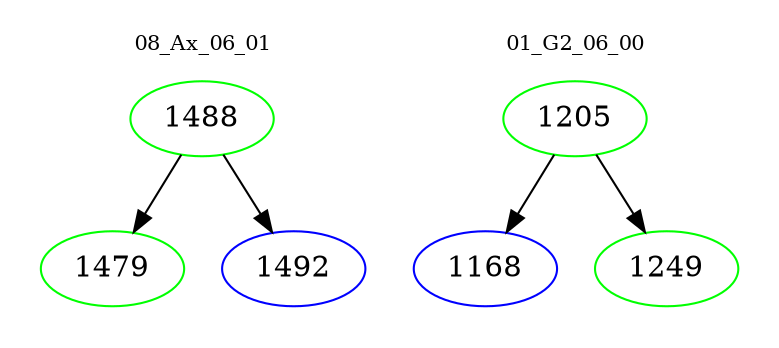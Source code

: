digraph{
subgraph cluster_0 {
color = white
label = "08_Ax_06_01";
fontsize=10;
T0_1488 [label="1488", color="green"]
T0_1488 -> T0_1479 [color="black"]
T0_1479 [label="1479", color="green"]
T0_1488 -> T0_1492 [color="black"]
T0_1492 [label="1492", color="blue"]
}
subgraph cluster_1 {
color = white
label = "01_G2_06_00";
fontsize=10;
T1_1205 [label="1205", color="green"]
T1_1205 -> T1_1168 [color="black"]
T1_1168 [label="1168", color="blue"]
T1_1205 -> T1_1249 [color="black"]
T1_1249 [label="1249", color="green"]
}
}
